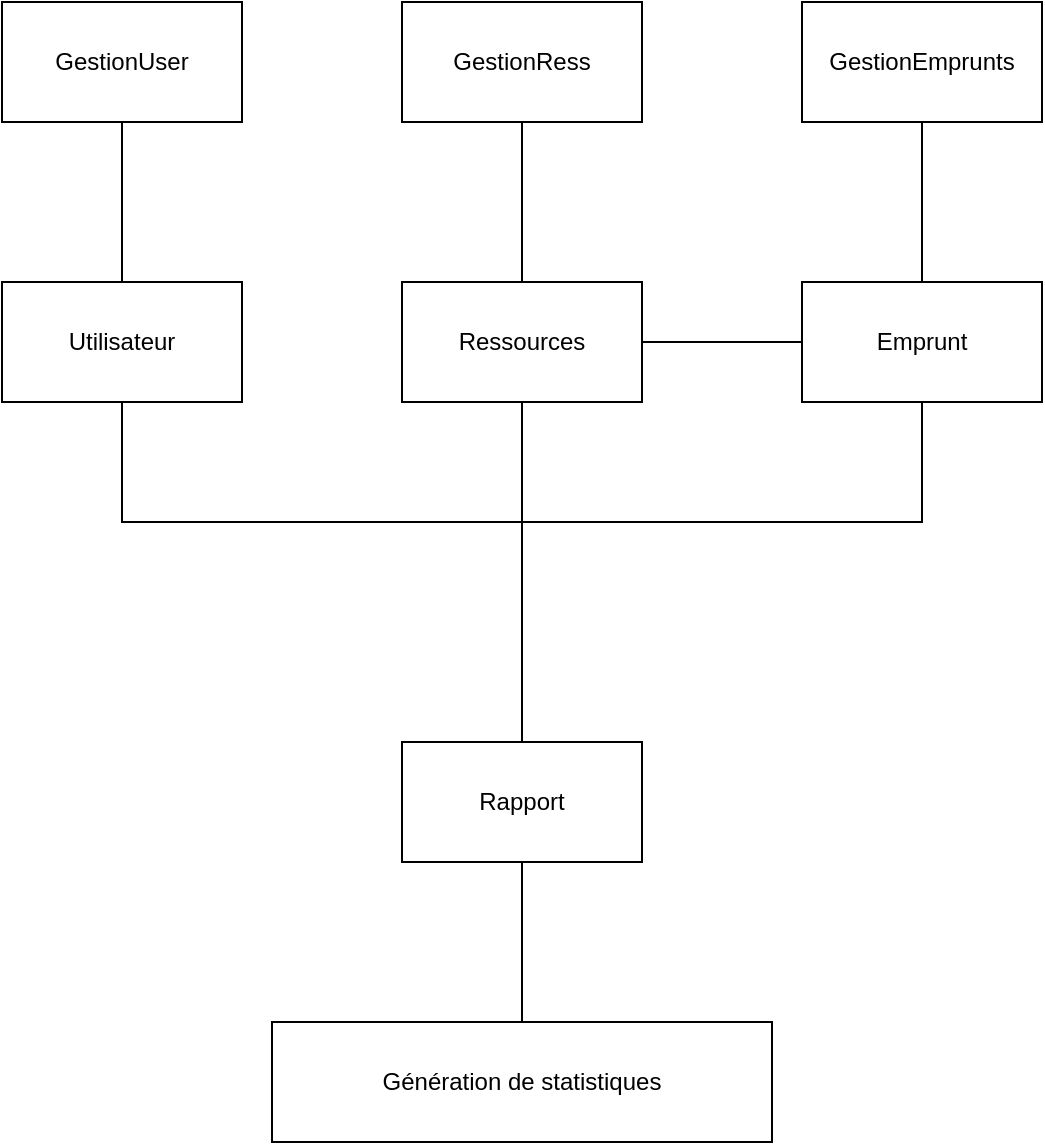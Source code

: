<mxfile version="24.9.0">
  <diagram name="Page-1" id="fNRXeKS03E-Rk9nVcpqg">
    <mxGraphModel dx="571" dy="760" grid="1" gridSize="10" guides="1" tooltips="1" connect="1" arrows="1" fold="1" page="1" pageScale="1" pageWidth="1700" pageHeight="1100" math="0" shadow="0">
      <root>
        <mxCell id="0" />
        <mxCell id="1" parent="0" />
        <mxCell id="OdEhdkNMhlnMcnXVrTwg-9" style="edgeStyle=orthogonalEdgeStyle;rounded=0;orthogonalLoop=1;jettySize=auto;html=1;strokeColor=default;startArrow=none;startFill=0;endArrow=none;endFill=0;" edge="1" parent="1" source="OdEhdkNMhlnMcnXVrTwg-1" target="OdEhdkNMhlnMcnXVrTwg-4">
          <mxGeometry relative="1" as="geometry" />
        </mxCell>
        <mxCell id="OdEhdkNMhlnMcnXVrTwg-1" value="GestionUser" style="rounded=0;whiteSpace=wrap;html=1;" vertex="1" parent="1">
          <mxGeometry x="70" y="120" width="120" height="60" as="geometry" />
        </mxCell>
        <mxCell id="OdEhdkNMhlnMcnXVrTwg-10" style="edgeStyle=orthogonalEdgeStyle;rounded=0;orthogonalLoop=1;jettySize=auto;html=1;entryX=0.5;entryY=0;entryDx=0;entryDy=0;endArrow=none;endFill=0;" edge="1" parent="1" source="OdEhdkNMhlnMcnXVrTwg-2" target="OdEhdkNMhlnMcnXVrTwg-5">
          <mxGeometry relative="1" as="geometry" />
        </mxCell>
        <mxCell id="OdEhdkNMhlnMcnXVrTwg-2" value="GestionRess" style="rounded=0;whiteSpace=wrap;html=1;" vertex="1" parent="1">
          <mxGeometry x="270" y="120" width="120" height="60" as="geometry" />
        </mxCell>
        <mxCell id="OdEhdkNMhlnMcnXVrTwg-11" style="edgeStyle=orthogonalEdgeStyle;rounded=0;orthogonalLoop=1;jettySize=auto;html=1;entryX=0.5;entryY=0;entryDx=0;entryDy=0;endArrow=none;endFill=0;" edge="1" parent="1" source="OdEhdkNMhlnMcnXVrTwg-3" target="OdEhdkNMhlnMcnXVrTwg-6">
          <mxGeometry relative="1" as="geometry" />
        </mxCell>
        <mxCell id="OdEhdkNMhlnMcnXVrTwg-3" value="GestionEmprunts" style="rounded=0;whiteSpace=wrap;html=1;" vertex="1" parent="1">
          <mxGeometry x="470" y="120" width="120" height="60" as="geometry" />
        </mxCell>
        <mxCell id="OdEhdkNMhlnMcnXVrTwg-4" value="Utilisateur" style="rounded=0;whiteSpace=wrap;html=1;" vertex="1" parent="1">
          <mxGeometry x="70" y="260" width="120" height="60" as="geometry" />
        </mxCell>
        <mxCell id="OdEhdkNMhlnMcnXVrTwg-14" style="edgeStyle=orthogonalEdgeStyle;rounded=0;orthogonalLoop=1;jettySize=auto;html=1;entryX=0;entryY=0.5;entryDx=0;entryDy=0;endArrow=none;endFill=0;" edge="1" parent="1" source="OdEhdkNMhlnMcnXVrTwg-5" target="OdEhdkNMhlnMcnXVrTwg-6">
          <mxGeometry relative="1" as="geometry" />
        </mxCell>
        <mxCell id="OdEhdkNMhlnMcnXVrTwg-15" style="edgeStyle=orthogonalEdgeStyle;rounded=0;orthogonalLoop=1;jettySize=auto;html=1;entryX=0.5;entryY=0;entryDx=0;entryDy=0;endArrow=none;endFill=0;" edge="1" parent="1" source="OdEhdkNMhlnMcnXVrTwg-5" target="OdEhdkNMhlnMcnXVrTwg-7">
          <mxGeometry relative="1" as="geometry" />
        </mxCell>
        <mxCell id="OdEhdkNMhlnMcnXVrTwg-5" value="Ressources" style="rounded=0;whiteSpace=wrap;html=1;" vertex="1" parent="1">
          <mxGeometry x="270" y="260" width="120" height="60" as="geometry" />
        </mxCell>
        <mxCell id="OdEhdkNMhlnMcnXVrTwg-13" style="edgeStyle=orthogonalEdgeStyle;rounded=0;orthogonalLoop=1;jettySize=auto;html=1;entryX=0.5;entryY=1;entryDx=0;entryDy=0;endArrow=none;endFill=0;" edge="1" parent="1" source="OdEhdkNMhlnMcnXVrTwg-6" target="OdEhdkNMhlnMcnXVrTwg-4">
          <mxGeometry relative="1" as="geometry">
            <Array as="points">
              <mxPoint x="530" y="380" />
              <mxPoint x="130" y="380" />
            </Array>
          </mxGeometry>
        </mxCell>
        <mxCell id="OdEhdkNMhlnMcnXVrTwg-6" value="Emprunt" style="rounded=0;whiteSpace=wrap;html=1;" vertex="1" parent="1">
          <mxGeometry x="470" y="260" width="120" height="60" as="geometry" />
        </mxCell>
        <mxCell id="OdEhdkNMhlnMcnXVrTwg-12" style="edgeStyle=orthogonalEdgeStyle;rounded=0;orthogonalLoop=1;jettySize=auto;html=1;entryX=0.5;entryY=0;entryDx=0;entryDy=0;endArrow=none;endFill=0;" edge="1" parent="1" source="OdEhdkNMhlnMcnXVrTwg-7" target="OdEhdkNMhlnMcnXVrTwg-8">
          <mxGeometry relative="1" as="geometry" />
        </mxCell>
        <mxCell id="OdEhdkNMhlnMcnXVrTwg-7" value="Rapport" style="rounded=0;whiteSpace=wrap;html=1;" vertex="1" parent="1">
          <mxGeometry x="270" y="490" width="120" height="60" as="geometry" />
        </mxCell>
        <mxCell id="OdEhdkNMhlnMcnXVrTwg-8" value="Génération de statistiques" style="rounded=0;whiteSpace=wrap;html=1;" vertex="1" parent="1">
          <mxGeometry x="205" y="630" width="250" height="60" as="geometry" />
        </mxCell>
      </root>
    </mxGraphModel>
  </diagram>
</mxfile>
